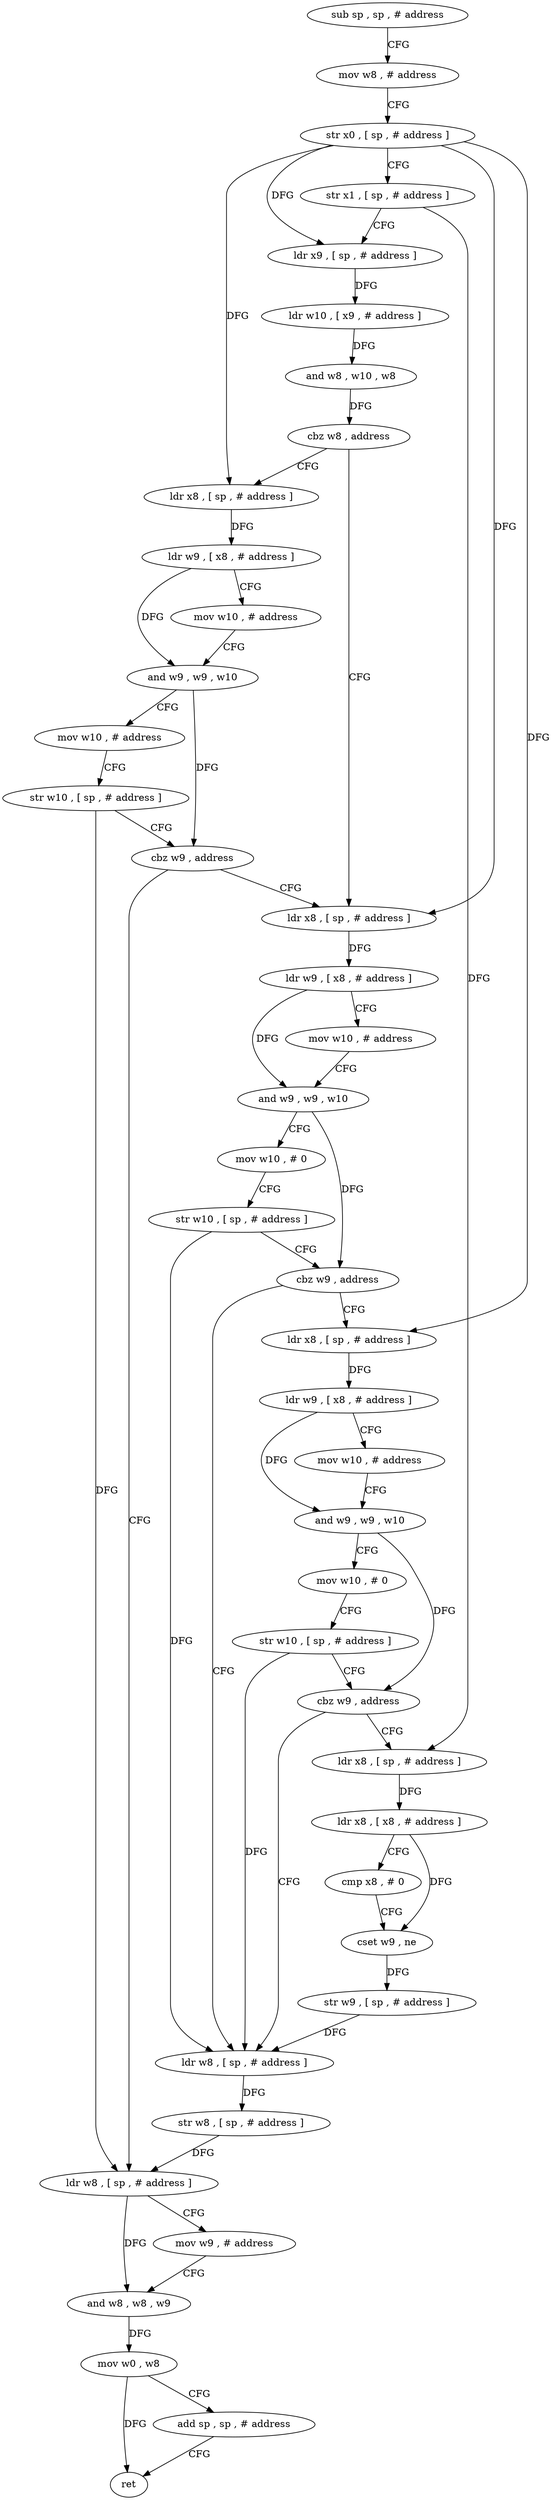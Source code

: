 digraph "func" {
"4265252" [label = "sub sp , sp , # address" ]
"4265256" [label = "mov w8 , # address" ]
"4265260" [label = "str x0 , [ sp , # address ]" ]
"4265264" [label = "str x1 , [ sp , # address ]" ]
"4265268" [label = "ldr x9 , [ sp , # address ]" ]
"4265272" [label = "ldr w10 , [ x9 , # address ]" ]
"4265276" [label = "and w8 , w10 , w8" ]
"4265280" [label = "cbz w8 , address" ]
"4265312" [label = "ldr x8 , [ sp , # address ]" ]
"4265284" [label = "ldr x8 , [ sp , # address ]" ]
"4265316" [label = "ldr w9 , [ x8 , # address ]" ]
"4265320" [label = "mov w10 , # address" ]
"4265324" [label = "and w9 , w9 , w10" ]
"4265328" [label = "mov w10 , # 0" ]
"4265332" [label = "str w10 , [ sp , # address ]" ]
"4265336" [label = "cbz w9 , address" ]
"4265388" [label = "ldr w8 , [ sp , # address ]" ]
"4265340" [label = "ldr x8 , [ sp , # address ]" ]
"4265288" [label = "ldr w9 , [ x8 , # address ]" ]
"4265292" [label = "mov w10 , # address" ]
"4265296" [label = "and w9 , w9 , w10" ]
"4265300" [label = "mov w10 , # address" ]
"4265304" [label = "str w10 , [ sp , # address ]" ]
"4265308" [label = "cbz w9 , address" ]
"4265396" [label = "ldr w8 , [ sp , # address ]" ]
"4265392" [label = "str w8 , [ sp , # address ]" ]
"4265344" [label = "ldr w9 , [ x8 , # address ]" ]
"4265348" [label = "mov w10 , # address" ]
"4265352" [label = "and w9 , w9 , w10" ]
"4265356" [label = "mov w10 , # 0" ]
"4265360" [label = "str w10 , [ sp , # address ]" ]
"4265364" [label = "cbz w9 , address" ]
"4265368" [label = "ldr x8 , [ sp , # address ]" ]
"4265400" [label = "mov w9 , # address" ]
"4265404" [label = "and w8 , w8 , w9" ]
"4265408" [label = "mov w0 , w8" ]
"4265412" [label = "add sp , sp , # address" ]
"4265416" [label = "ret" ]
"4265372" [label = "ldr x8 , [ x8 , # address ]" ]
"4265376" [label = "cmp x8 , # 0" ]
"4265380" [label = "cset w9 , ne" ]
"4265384" [label = "str w9 , [ sp , # address ]" ]
"4265252" -> "4265256" [ label = "CFG" ]
"4265256" -> "4265260" [ label = "CFG" ]
"4265260" -> "4265264" [ label = "CFG" ]
"4265260" -> "4265268" [ label = "DFG" ]
"4265260" -> "4265312" [ label = "DFG" ]
"4265260" -> "4265284" [ label = "DFG" ]
"4265260" -> "4265340" [ label = "DFG" ]
"4265264" -> "4265268" [ label = "CFG" ]
"4265264" -> "4265368" [ label = "DFG" ]
"4265268" -> "4265272" [ label = "DFG" ]
"4265272" -> "4265276" [ label = "DFG" ]
"4265276" -> "4265280" [ label = "DFG" ]
"4265280" -> "4265312" [ label = "CFG" ]
"4265280" -> "4265284" [ label = "CFG" ]
"4265312" -> "4265316" [ label = "DFG" ]
"4265284" -> "4265288" [ label = "DFG" ]
"4265316" -> "4265320" [ label = "CFG" ]
"4265316" -> "4265324" [ label = "DFG" ]
"4265320" -> "4265324" [ label = "CFG" ]
"4265324" -> "4265328" [ label = "CFG" ]
"4265324" -> "4265336" [ label = "DFG" ]
"4265328" -> "4265332" [ label = "CFG" ]
"4265332" -> "4265336" [ label = "CFG" ]
"4265332" -> "4265388" [ label = "DFG" ]
"4265336" -> "4265388" [ label = "CFG" ]
"4265336" -> "4265340" [ label = "CFG" ]
"4265388" -> "4265392" [ label = "DFG" ]
"4265340" -> "4265344" [ label = "DFG" ]
"4265288" -> "4265292" [ label = "CFG" ]
"4265288" -> "4265296" [ label = "DFG" ]
"4265292" -> "4265296" [ label = "CFG" ]
"4265296" -> "4265300" [ label = "CFG" ]
"4265296" -> "4265308" [ label = "DFG" ]
"4265300" -> "4265304" [ label = "CFG" ]
"4265304" -> "4265308" [ label = "CFG" ]
"4265304" -> "4265396" [ label = "DFG" ]
"4265308" -> "4265396" [ label = "CFG" ]
"4265308" -> "4265312" [ label = "CFG" ]
"4265396" -> "4265400" [ label = "CFG" ]
"4265396" -> "4265404" [ label = "DFG" ]
"4265392" -> "4265396" [ label = "DFG" ]
"4265344" -> "4265348" [ label = "CFG" ]
"4265344" -> "4265352" [ label = "DFG" ]
"4265348" -> "4265352" [ label = "CFG" ]
"4265352" -> "4265356" [ label = "CFG" ]
"4265352" -> "4265364" [ label = "DFG" ]
"4265356" -> "4265360" [ label = "CFG" ]
"4265360" -> "4265364" [ label = "CFG" ]
"4265360" -> "4265388" [ label = "DFG" ]
"4265364" -> "4265388" [ label = "CFG" ]
"4265364" -> "4265368" [ label = "CFG" ]
"4265368" -> "4265372" [ label = "DFG" ]
"4265400" -> "4265404" [ label = "CFG" ]
"4265404" -> "4265408" [ label = "DFG" ]
"4265408" -> "4265412" [ label = "CFG" ]
"4265408" -> "4265416" [ label = "DFG" ]
"4265412" -> "4265416" [ label = "CFG" ]
"4265372" -> "4265376" [ label = "CFG" ]
"4265372" -> "4265380" [ label = "DFG" ]
"4265376" -> "4265380" [ label = "CFG" ]
"4265380" -> "4265384" [ label = "DFG" ]
"4265384" -> "4265388" [ label = "DFG" ]
}
